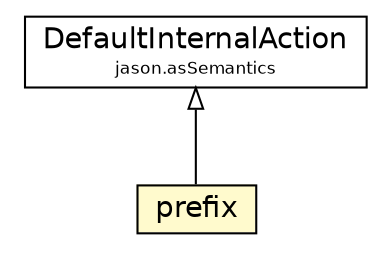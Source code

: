#!/usr/local/bin/dot
#
# Class diagram 
# Generated by UMLGraph version 5.1 (http://www.umlgraph.org/)
#

digraph G {
	edge [fontname="Helvetica",fontsize=10,labelfontname="Helvetica",labelfontsize=10];
	node [fontname="Helvetica",fontsize=10,shape=plaintext];
	nodesep=0.25;
	ranksep=0.5;
	// jason.asSemantics.DefaultInternalAction
	c55043 [label=<<table title="jason.asSemantics.DefaultInternalAction" border="0" cellborder="1" cellspacing="0" cellpadding="2" port="p" href="../asSemantics/DefaultInternalAction.html">
		<tr><td><table border="0" cellspacing="0" cellpadding="1">
<tr><td align="center" balign="center"> DefaultInternalAction </td></tr>
<tr><td align="center" balign="center"><font point-size="8.0"> jason.asSemantics </font></td></tr>
		</table></td></tr>
		</table>>, fontname="Helvetica", fontcolor="black", fontsize=14.0];
	// jason.stdlib.prefix
	c55219 [label=<<table title="jason.stdlib.prefix" border="0" cellborder="1" cellspacing="0" cellpadding="2" port="p" bgcolor="lemonChiffon" href="./prefix.html">
		<tr><td><table border="0" cellspacing="0" cellpadding="1">
<tr><td align="center" balign="center"> prefix </td></tr>
		</table></td></tr>
		</table>>, fontname="Helvetica", fontcolor="black", fontsize=14.0];
	//jason.stdlib.prefix extends jason.asSemantics.DefaultInternalAction
	c55043:p -> c55219:p [dir=back,arrowtail=empty];
}

